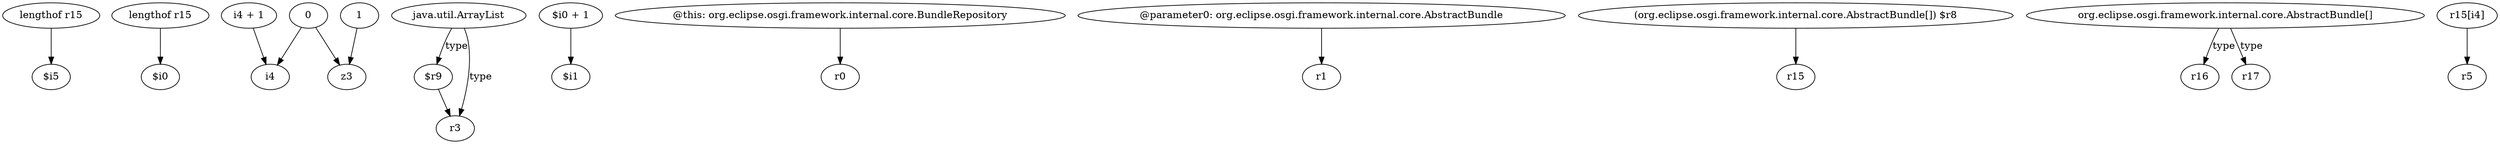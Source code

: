 digraph g {
0[label="lengthof r15"]
1[label="$i5"]
0->1[label=""]
2[label="lengthof r15"]
3[label="$i0"]
2->3[label=""]
4[label="i4 + 1"]
5[label="i4"]
4->5[label=""]
6[label="java.util.ArrayList"]
7[label="$r9"]
6->7[label="type"]
8[label="$i0 + 1"]
9[label="$i1"]
8->9[label=""]
10[label="r3"]
7->10[label=""]
11[label="@this: org.eclipse.osgi.framework.internal.core.BundleRepository"]
12[label="r0"]
11->12[label=""]
13[label="0"]
13->5[label=""]
14[label="1"]
15[label="z3"]
14->15[label=""]
13->15[label=""]
16[label="@parameter0: org.eclipse.osgi.framework.internal.core.AbstractBundle"]
17[label="r1"]
16->17[label=""]
6->10[label="type"]
18[label="(org.eclipse.osgi.framework.internal.core.AbstractBundle[]) $r8"]
19[label="r15"]
18->19[label=""]
20[label="org.eclipse.osgi.framework.internal.core.AbstractBundle[]"]
21[label="r16"]
20->21[label="type"]
22[label="r15[i4]"]
23[label="r5"]
22->23[label=""]
24[label="r17"]
20->24[label="type"]
}